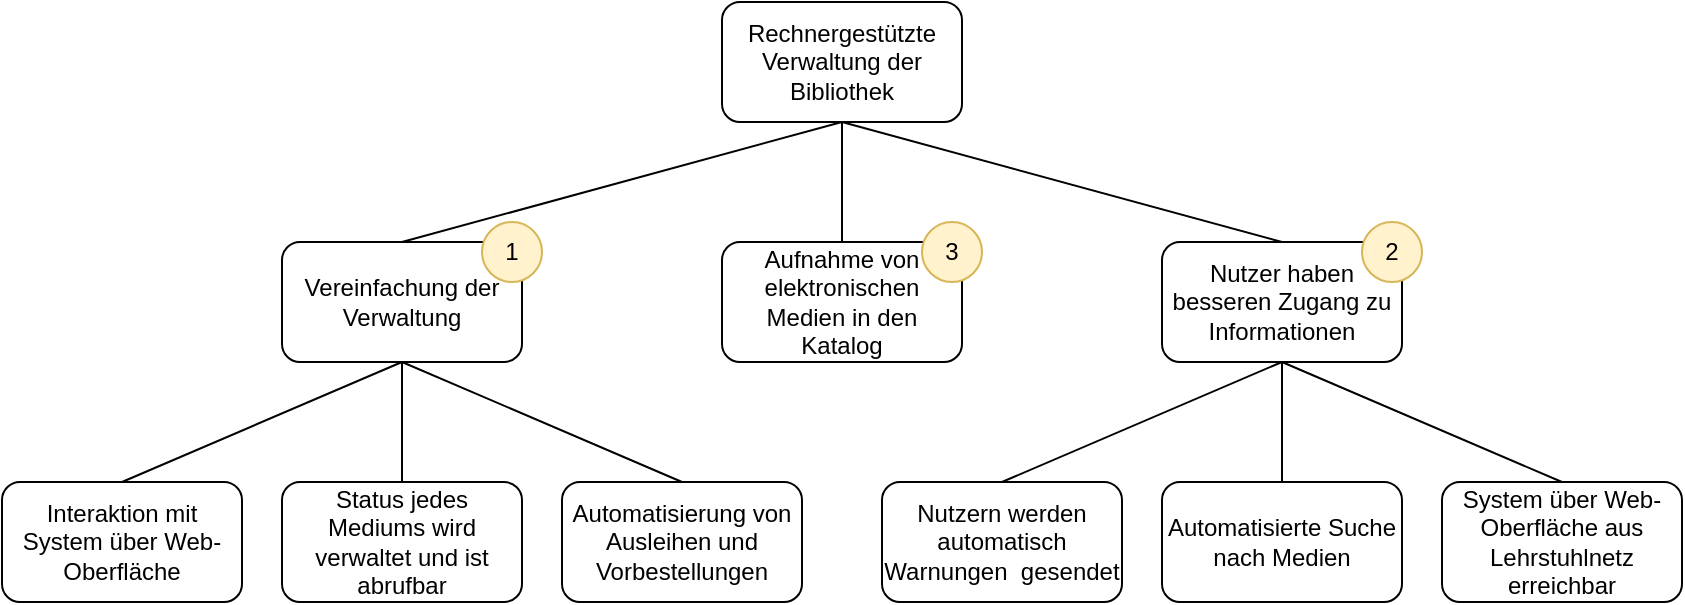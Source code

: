 <mxfile version="12.4.2" type="device" pages="1"><diagram id="m9IQHVZmjaqVs6x1DgsP" name="Page-1"><mxGraphModel dx="2207" dy="739" grid="1" gridSize="10" guides="1" tooltips="1" connect="1" arrows="1" fold="1" page="1" pageScale="1" pageWidth="850" pageHeight="1100" math="0" shadow="0"><root><mxCell id="0"/><mxCell id="1" parent="0"/><mxCell id="UNkwmyOgw_X62gtT-pRP-2" value="Rechnergestützte Verwaltung der Bibliothek" style="rounded=1;whiteSpace=wrap;html=1;" vertex="1" parent="1"><mxGeometry x="340" y="40" width="120" height="60" as="geometry"/></mxCell><mxCell id="UNkwmyOgw_X62gtT-pRP-3" value="Aufnahme von elektronischen Medien in den Katalog" style="rounded=1;whiteSpace=wrap;html=1;" vertex="1" parent="1"><mxGeometry x="340" y="160" width="120" height="60" as="geometry"/></mxCell><mxCell id="UNkwmyOgw_X62gtT-pRP-4" value="Automatisierung von Ausleihen und Vorbestellungen" style="rounded=1;whiteSpace=wrap;html=1;" vertex="1" parent="1"><mxGeometry x="260" y="280" width="120" height="60" as="geometry"/></mxCell><mxCell id="UNkwmyOgw_X62gtT-pRP-6" value="Nutzern werden automatisch Warnungen&amp;nbsp; gesendet " style="rounded=1;whiteSpace=wrap;html=1;" vertex="1" parent="1"><mxGeometry x="420" y="280" width="120" height="60" as="geometry"/></mxCell><mxCell id="UNkwmyOgw_X62gtT-pRP-7" value="Automatisierte Suche nach Medien" style="rounded=1;whiteSpace=wrap;html=1;" vertex="1" parent="1"><mxGeometry x="560" y="280" width="120" height="60" as="geometry"/></mxCell><mxCell id="UNkwmyOgw_X62gtT-pRP-9" value="Status jedes Mediums wird verwaltet und ist abrufbar" style="rounded=1;whiteSpace=wrap;html=1;" vertex="1" parent="1"><mxGeometry x="120" y="280" width="120" height="60" as="geometry"/></mxCell><mxCell id="UNkwmyOgw_X62gtT-pRP-10" value="Interaktion mit System über Web-Oberfläche" style="rounded=1;whiteSpace=wrap;html=1;" vertex="1" parent="1"><mxGeometry x="-20" y="280" width="120" height="60" as="geometry"/></mxCell><mxCell id="UNkwmyOgw_X62gtT-pRP-11" value="Vereinfachung der Verwaltung" style="rounded=1;whiteSpace=wrap;html=1;" vertex="1" parent="1"><mxGeometry x="120" y="160" width="120" height="60" as="geometry"/></mxCell><mxCell id="UNkwmyOgw_X62gtT-pRP-12" value="Nutzer haben besseren Zugang zu Informationen" style="rounded=1;whiteSpace=wrap;html=1;" vertex="1" parent="1"><mxGeometry x="560" y="160" width="120" height="60" as="geometry"/></mxCell><mxCell id="UNkwmyOgw_X62gtT-pRP-13" value="System über Web-Oberfläche aus Lehrstuhlnetz erreichbar" style="rounded=1;whiteSpace=wrap;html=1;" vertex="1" parent="1"><mxGeometry x="700" y="280" width="120" height="60" as="geometry"/></mxCell><mxCell id="UNkwmyOgw_X62gtT-pRP-14" value="" style="endArrow=none;html=1;entryX=0.5;entryY=1;entryDx=0;entryDy=0;exitX=0.5;exitY=0;exitDx=0;exitDy=0;" edge="1" parent="1" source="UNkwmyOgw_X62gtT-pRP-3" target="UNkwmyOgw_X62gtT-pRP-2"><mxGeometry width="50" height="50" relative="1" as="geometry"><mxPoint x="260" y="140" as="sourcePoint"/><mxPoint x="310" y="90" as="targetPoint"/></mxGeometry></mxCell><mxCell id="UNkwmyOgw_X62gtT-pRP-15" value="" style="endArrow=none;html=1;exitX=0.5;exitY=0;exitDx=0;exitDy=0;entryX=0.5;entryY=1;entryDx=0;entryDy=0;" edge="1" parent="1" source="UNkwmyOgw_X62gtT-pRP-11" target="UNkwmyOgw_X62gtT-pRP-2"><mxGeometry width="50" height="50" relative="1" as="geometry"><mxPoint x="210" y="150" as="sourcePoint"/><mxPoint x="260" y="100" as="targetPoint"/></mxGeometry></mxCell><mxCell id="UNkwmyOgw_X62gtT-pRP-16" value="" style="endArrow=none;html=1;entryX=0.5;entryY=1;entryDx=0;entryDy=0;exitX=0.5;exitY=0;exitDx=0;exitDy=0;" edge="1" parent="1" source="UNkwmyOgw_X62gtT-pRP-12" target="UNkwmyOgw_X62gtT-pRP-2"><mxGeometry width="50" height="50" relative="1" as="geometry"><mxPoint x="560" y="150" as="sourcePoint"/><mxPoint x="610" y="100" as="targetPoint"/></mxGeometry></mxCell><mxCell id="UNkwmyOgw_X62gtT-pRP-17" value="" style="endArrow=none;html=1;entryX=0.5;entryY=1;entryDx=0;entryDy=0;exitX=0.5;exitY=0;exitDx=0;exitDy=0;" edge="1" parent="1" source="UNkwmyOgw_X62gtT-pRP-10" target="UNkwmyOgw_X62gtT-pRP-11"><mxGeometry width="50" height="50" relative="1" as="geometry"><mxPoint x="-60" y="250" as="sourcePoint"/><mxPoint x="-10" y="200" as="targetPoint"/></mxGeometry></mxCell><mxCell id="UNkwmyOgw_X62gtT-pRP-18" value="" style="endArrow=none;html=1;entryX=0.5;entryY=1;entryDx=0;entryDy=0;exitX=0.5;exitY=0;exitDx=0;exitDy=0;" edge="1" parent="1" source="UNkwmyOgw_X62gtT-pRP-9" target="UNkwmyOgw_X62gtT-pRP-11"><mxGeometry width="50" height="50" relative="1" as="geometry"><mxPoint x="220" y="430" as="sourcePoint"/><mxPoint x="270" y="380" as="targetPoint"/></mxGeometry></mxCell><mxCell id="UNkwmyOgw_X62gtT-pRP-19" value="" style="endArrow=none;html=1;entryX=0.5;entryY=1;entryDx=0;entryDy=0;exitX=0.5;exitY=0;exitDx=0;exitDy=0;" edge="1" parent="1" source="UNkwmyOgw_X62gtT-pRP-4" target="UNkwmyOgw_X62gtT-pRP-11"><mxGeometry width="50" height="50" relative="1" as="geometry"><mxPoint x="240" y="280" as="sourcePoint"/><mxPoint x="290" y="230" as="targetPoint"/></mxGeometry></mxCell><mxCell id="UNkwmyOgw_X62gtT-pRP-20" value="" style="endArrow=none;html=1;entryX=0.5;entryY=1;entryDx=0;entryDy=0;exitX=0.5;exitY=0;exitDx=0;exitDy=0;" edge="1" parent="1" source="UNkwmyOgw_X62gtT-pRP-6" target="UNkwmyOgw_X62gtT-pRP-12"><mxGeometry width="50" height="50" relative="1" as="geometry"><mxPoint x="430" y="280" as="sourcePoint"/><mxPoint x="480" y="230" as="targetPoint"/></mxGeometry></mxCell><mxCell id="UNkwmyOgw_X62gtT-pRP-21" value="" style="endArrow=none;html=1;entryX=0.5;entryY=1;entryDx=0;entryDy=0;" edge="1" parent="1" source="UNkwmyOgw_X62gtT-pRP-7" target="UNkwmyOgw_X62gtT-pRP-12"><mxGeometry width="50" height="50" relative="1" as="geometry"><mxPoint x="450" y="450" as="sourcePoint"/><mxPoint x="500" y="400" as="targetPoint"/></mxGeometry></mxCell><mxCell id="UNkwmyOgw_X62gtT-pRP-22" value="" style="endArrow=none;html=1;entryX=0.5;entryY=1;entryDx=0;entryDy=0;exitX=0.5;exitY=0;exitDx=0;exitDy=0;" edge="1" parent="1" source="UNkwmyOgw_X62gtT-pRP-13" target="UNkwmyOgw_X62gtT-pRP-12"><mxGeometry width="50" height="50" relative="1" as="geometry"><mxPoint x="610" y="470" as="sourcePoint"/><mxPoint x="660" y="420" as="targetPoint"/></mxGeometry></mxCell><mxCell id="UNkwmyOgw_X62gtT-pRP-23" value="1" style="ellipse;whiteSpace=wrap;html=1;aspect=fixed;fillColor=#fff2cc;strokeColor=#d6b656;" vertex="1" parent="1"><mxGeometry x="220" y="150" width="30" height="30" as="geometry"/></mxCell><mxCell id="UNkwmyOgw_X62gtT-pRP-24" value="2" style="ellipse;whiteSpace=wrap;html=1;aspect=fixed;fillColor=#fff2cc;strokeColor=#d6b656;" vertex="1" parent="1"><mxGeometry x="660" y="150" width="30" height="30" as="geometry"/></mxCell><mxCell id="UNkwmyOgw_X62gtT-pRP-25" value="3" style="ellipse;whiteSpace=wrap;html=1;aspect=fixed;fillColor=#fff2cc;strokeColor=#d6b656;" vertex="1" parent="1"><mxGeometry x="440" y="150" width="30" height="30" as="geometry"/></mxCell></root></mxGraphModel></diagram></mxfile>